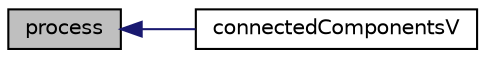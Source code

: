 digraph "process"
{
  edge [fontname="Helvetica",fontsize="10",labelfontname="Helvetica",labelfontsize="10"];
  node [fontname="Helvetica",fontsize="10",shape=record];
  rankdir="LR";
  Node1 [label="process",height=0.2,width=0.4,color="black", fillcolor="grey75", style="filled" fontcolor="black"];
  Node1 -> Node2 [dir="back",color="midnightblue",fontsize="10",style="solid",fontname="Helvetica"];
  Node2 [label="connectedComponentsV",height=0.2,width=0.4,color="black", fillcolor="white", style="filled",URL="$connectedComponentsV_8c.html#a08d4e4522e818774b0927305dec8208b",tooltip="postgres_connection.h "];
}

